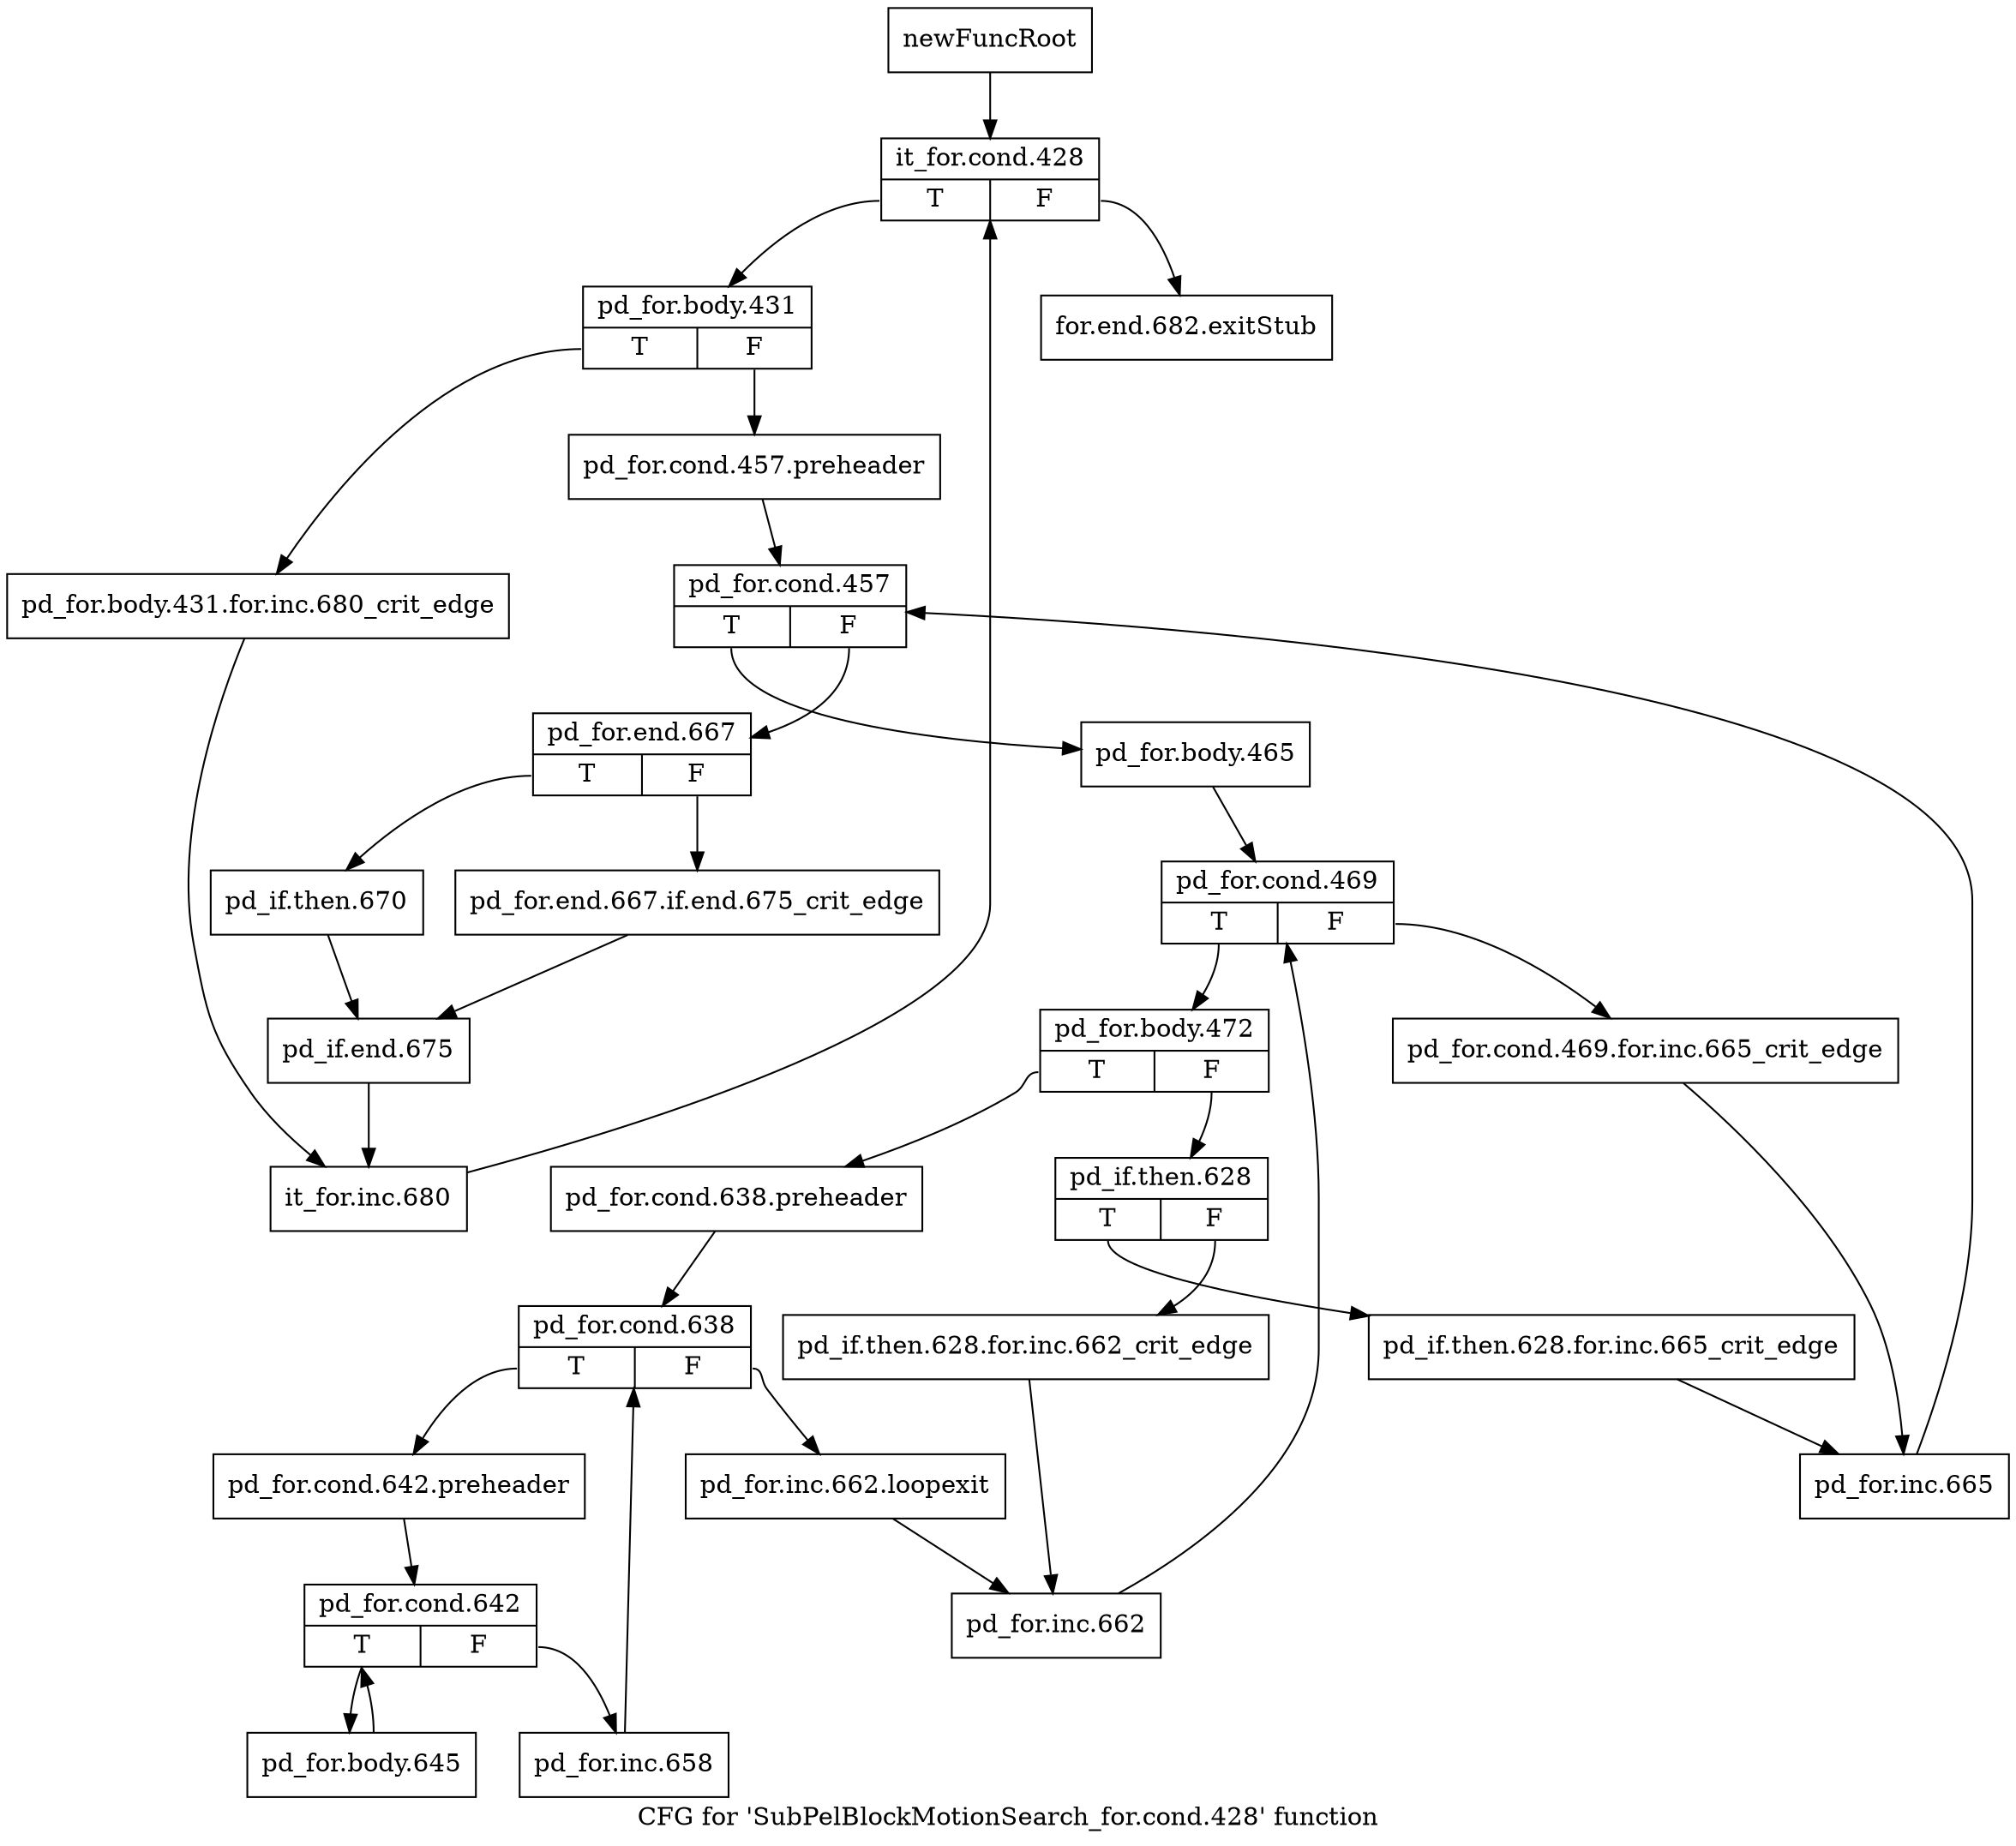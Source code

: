 digraph "CFG for 'SubPelBlockMotionSearch_for.cond.428' function" {
	label="CFG for 'SubPelBlockMotionSearch_for.cond.428' function";

	Node0x28da380 [shape=record,label="{newFuncRoot}"];
	Node0x28da380 -> Node0x28da420;
	Node0x28da3d0 [shape=record,label="{for.end.682.exitStub}"];
	Node0x28da420 [shape=record,label="{it_for.cond.428|{<s0>T|<s1>F}}"];
	Node0x28da420:s0 -> Node0x28da470;
	Node0x28da420:s1 -> Node0x28da3d0;
	Node0x28da470 [shape=record,label="{pd_for.body.431|{<s0>T|<s1>F}}"];
	Node0x28da470:s0 -> Node0x28daba0;
	Node0x28da470:s1 -> Node0x28da4c0;
	Node0x28da4c0 [shape=record,label="{pd_for.cond.457.preheader}"];
	Node0x28da4c0 -> Node0x28da510;
	Node0x28da510 [shape=record,label="{pd_for.cond.457|{<s0>T|<s1>F}}"];
	Node0x28da510:s0 -> Node0x28da6a0;
	Node0x28da510:s1 -> Node0x28da560;
	Node0x28da560 [shape=record,label="{pd_for.end.667|{<s0>T|<s1>F}}"];
	Node0x28da560:s0 -> Node0x28da600;
	Node0x28da560:s1 -> Node0x28da5b0;
	Node0x28da5b0 [shape=record,label="{pd_for.end.667.if.end.675_crit_edge}"];
	Node0x28da5b0 -> Node0x28da650;
	Node0x28da600 [shape=record,label="{pd_if.then.670}"];
	Node0x28da600 -> Node0x28da650;
	Node0x28da650 [shape=record,label="{pd_if.end.675}"];
	Node0x28da650 -> Node0x28dabf0;
	Node0x28da6a0 [shape=record,label="{pd_for.body.465}"];
	Node0x28da6a0 -> Node0x28da6f0;
	Node0x28da6f0 [shape=record,label="{pd_for.cond.469|{<s0>T|<s1>F}}"];
	Node0x28da6f0:s0 -> Node0x28da790;
	Node0x28da6f0:s1 -> Node0x28da740;
	Node0x28da740 [shape=record,label="{pd_for.cond.469.for.inc.665_crit_edge}"];
	Node0x28da740 -> Node0x28da8d0;
	Node0x28da790 [shape=record,label="{pd_for.body.472|{<s0>T|<s1>F}}"];
	Node0x28da790:s0 -> Node0x28da920;
	Node0x28da790:s1 -> Node0x28da7e0;
	Node0x28da7e0 [shape=record,label="{pd_if.then.628|{<s0>T|<s1>F}}"];
	Node0x28da7e0:s0 -> Node0x28da880;
	Node0x28da7e0:s1 -> Node0x28da830;
	Node0x28da830 [shape=record,label="{pd_if.then.628.for.inc.662_crit_edge}"];
	Node0x28da830 -> Node0x28daa10;
	Node0x28da880 [shape=record,label="{pd_if.then.628.for.inc.665_crit_edge}"];
	Node0x28da880 -> Node0x28da8d0;
	Node0x28da8d0 [shape=record,label="{pd_for.inc.665}"];
	Node0x28da8d0 -> Node0x28da510;
	Node0x28da920 [shape=record,label="{pd_for.cond.638.preheader}"];
	Node0x28da920 -> Node0x28da970;
	Node0x28da970 [shape=record,label="{pd_for.cond.638|{<s0>T|<s1>F}}"];
	Node0x28da970:s0 -> Node0x28daa60;
	Node0x28da970:s1 -> Node0x28da9c0;
	Node0x28da9c0 [shape=record,label="{pd_for.inc.662.loopexit}"];
	Node0x28da9c0 -> Node0x28daa10;
	Node0x28daa10 [shape=record,label="{pd_for.inc.662}"];
	Node0x28daa10 -> Node0x28da6f0;
	Node0x28daa60 [shape=record,label="{pd_for.cond.642.preheader}"];
	Node0x28daa60 -> Node0x28daab0;
	Node0x28daab0 [shape=record,label="{pd_for.cond.642|{<s0>T|<s1>F}}"];
	Node0x28daab0:s0 -> Node0x28dab50;
	Node0x28daab0:s1 -> Node0x28dab00;
	Node0x28dab00 [shape=record,label="{pd_for.inc.658}"];
	Node0x28dab00 -> Node0x28da970;
	Node0x28dab50 [shape=record,label="{pd_for.body.645}"];
	Node0x28dab50 -> Node0x28daab0;
	Node0x28daba0 [shape=record,label="{pd_for.body.431.for.inc.680_crit_edge}"];
	Node0x28daba0 -> Node0x28dabf0;
	Node0x28dabf0 [shape=record,label="{it_for.inc.680}"];
	Node0x28dabf0 -> Node0x28da420;
}

